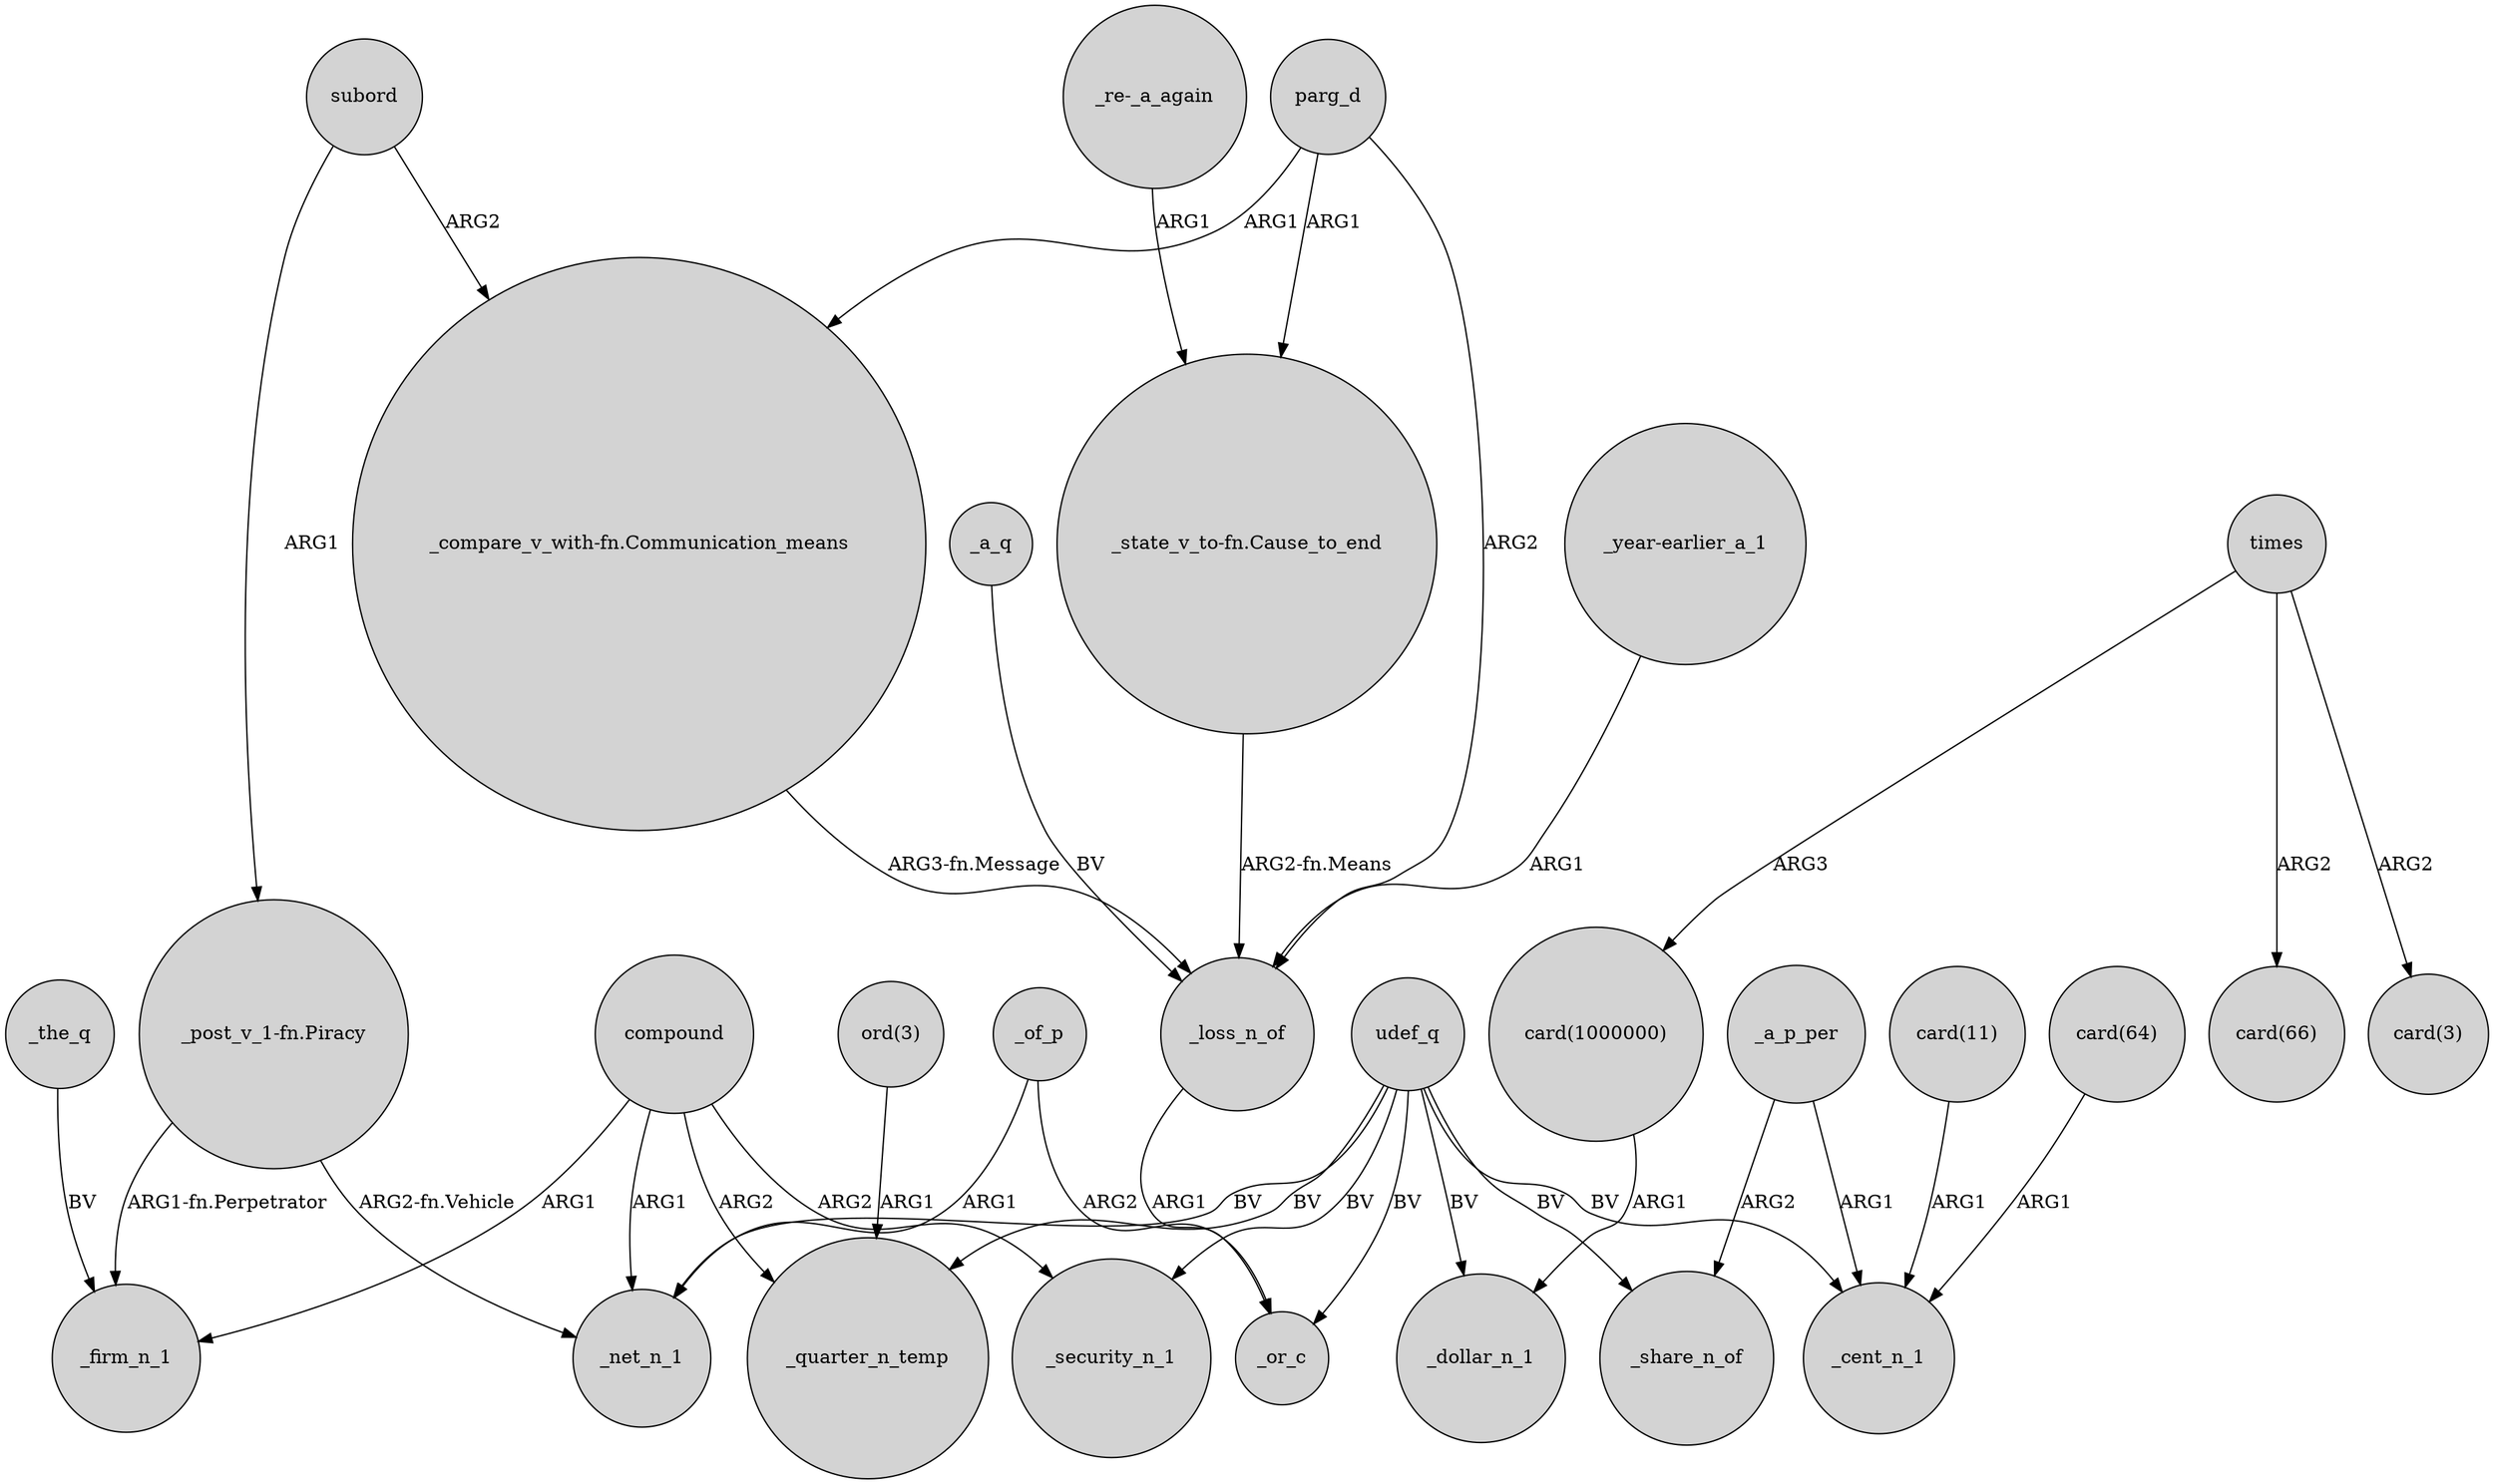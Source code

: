 digraph {
	node [shape=circle style=filled]
	_a_q -> _loss_n_of [label=BV]
	parg_d -> _loss_n_of [label=ARG2]
	"ord(3)" -> _quarter_n_temp [label=ARG1]
	_a_p_per -> _cent_n_1 [label=ARG1]
	times -> "card(1000000)" [label=ARG3]
	times -> "card(66)" [label=ARG2]
	times -> "card(3)" [label=ARG2]
	udef_q -> _security_n_1 [label=BV]
	udef_q -> _cent_n_1 [label=BV]
	udef_q -> _or_c [label=BV]
	parg_d -> "_compare_v_with-fn.Communication_means" [label=ARG1]
	"_compare_v_with-fn.Communication_means" -> _loss_n_of [label="ARG3-fn.Message"]
	"card(11)" -> _cent_n_1 [label=ARG1]
	compound -> _quarter_n_temp [label=ARG2]
	_a_p_per -> _share_n_of [label=ARG2]
	subord -> "_post_v_1-fn.Piracy" [label=ARG1]
	_the_q -> _firm_n_1 [label=BV]
	"card(64)" -> _cent_n_1 [label=ARG1]
	udef_q -> _share_n_of [label=BV]
	udef_q -> _net_n_1 [label=BV]
	subord -> "_compare_v_with-fn.Communication_means" [label=ARG2]
	"_re-_a_again" -> "_state_v_to-fn.Cause_to_end" [label=ARG1]
	compound -> _net_n_1 [label=ARG1]
	udef_q -> _dollar_n_1 [label=BV]
	"card(1000000)" -> _dollar_n_1 [label=ARG1]
	_of_p -> _net_n_1 [label=ARG1]
	"_post_v_1-fn.Piracy" -> _net_n_1 [label="ARG2-fn.Vehicle"]
	"_year-earlier_a_1" -> _loss_n_of [label=ARG1]
	udef_q -> _quarter_n_temp [label=BV]
	_loss_n_of -> _or_c [label=ARG1]
	compound -> _firm_n_1 [label=ARG1]
	_of_p -> _or_c [label=ARG2]
	compound -> _security_n_1 [label=ARG2]
	"_post_v_1-fn.Piracy" -> _firm_n_1 [label="ARG1-fn.Perpetrator"]
	parg_d -> "_state_v_to-fn.Cause_to_end" [label=ARG1]
	"_state_v_to-fn.Cause_to_end" -> _loss_n_of [label="ARG2-fn.Means"]
}
